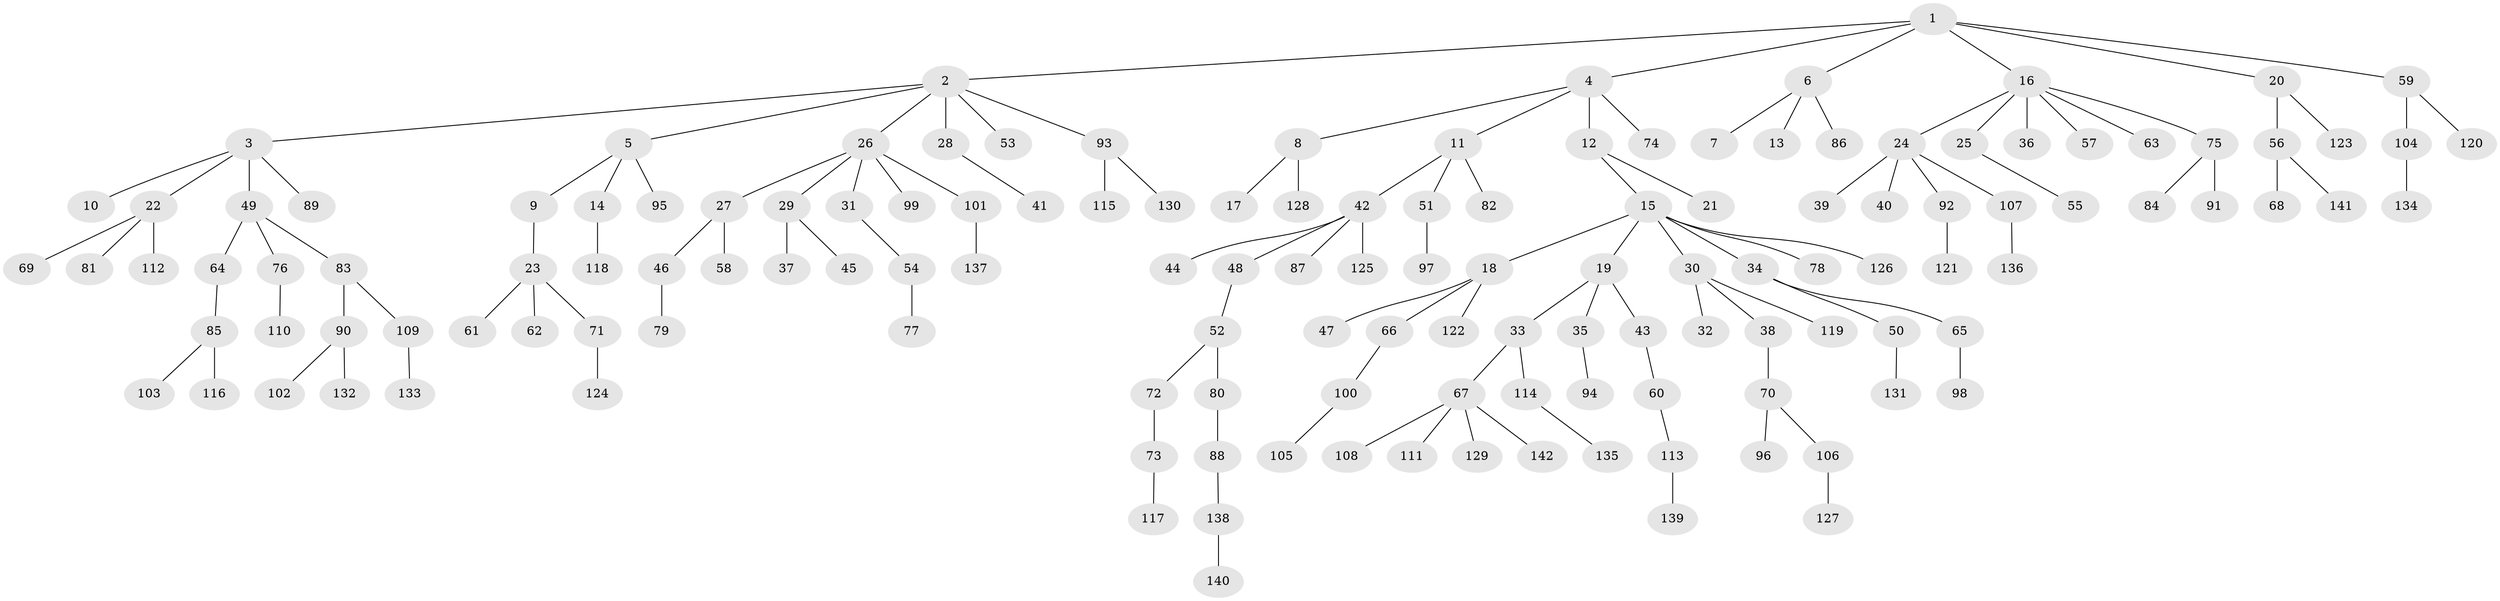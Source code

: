 // coarse degree distribution, {1: 0.7857142857142857, 5: 0.017857142857142856, 2: 0.17857142857142858, 41: 0.017857142857142856}
// Generated by graph-tools (version 1.1) at 2025/57/03/04/25 21:57:08]
// undirected, 142 vertices, 141 edges
graph export_dot {
graph [start="1"]
  node [color=gray90,style=filled];
  1;
  2;
  3;
  4;
  5;
  6;
  7;
  8;
  9;
  10;
  11;
  12;
  13;
  14;
  15;
  16;
  17;
  18;
  19;
  20;
  21;
  22;
  23;
  24;
  25;
  26;
  27;
  28;
  29;
  30;
  31;
  32;
  33;
  34;
  35;
  36;
  37;
  38;
  39;
  40;
  41;
  42;
  43;
  44;
  45;
  46;
  47;
  48;
  49;
  50;
  51;
  52;
  53;
  54;
  55;
  56;
  57;
  58;
  59;
  60;
  61;
  62;
  63;
  64;
  65;
  66;
  67;
  68;
  69;
  70;
  71;
  72;
  73;
  74;
  75;
  76;
  77;
  78;
  79;
  80;
  81;
  82;
  83;
  84;
  85;
  86;
  87;
  88;
  89;
  90;
  91;
  92;
  93;
  94;
  95;
  96;
  97;
  98;
  99;
  100;
  101;
  102;
  103;
  104;
  105;
  106;
  107;
  108;
  109;
  110;
  111;
  112;
  113;
  114;
  115;
  116;
  117;
  118;
  119;
  120;
  121;
  122;
  123;
  124;
  125;
  126;
  127;
  128;
  129;
  130;
  131;
  132;
  133;
  134;
  135;
  136;
  137;
  138;
  139;
  140;
  141;
  142;
  1 -- 2;
  1 -- 4;
  1 -- 6;
  1 -- 16;
  1 -- 20;
  1 -- 59;
  2 -- 3;
  2 -- 5;
  2 -- 26;
  2 -- 28;
  2 -- 53;
  2 -- 93;
  3 -- 10;
  3 -- 22;
  3 -- 49;
  3 -- 89;
  4 -- 8;
  4 -- 11;
  4 -- 12;
  4 -- 74;
  5 -- 9;
  5 -- 14;
  5 -- 95;
  6 -- 7;
  6 -- 13;
  6 -- 86;
  8 -- 17;
  8 -- 128;
  9 -- 23;
  11 -- 42;
  11 -- 51;
  11 -- 82;
  12 -- 15;
  12 -- 21;
  14 -- 118;
  15 -- 18;
  15 -- 19;
  15 -- 30;
  15 -- 34;
  15 -- 78;
  15 -- 126;
  16 -- 24;
  16 -- 25;
  16 -- 36;
  16 -- 57;
  16 -- 63;
  16 -- 75;
  18 -- 47;
  18 -- 66;
  18 -- 122;
  19 -- 33;
  19 -- 35;
  19 -- 43;
  20 -- 56;
  20 -- 123;
  22 -- 69;
  22 -- 81;
  22 -- 112;
  23 -- 61;
  23 -- 62;
  23 -- 71;
  24 -- 39;
  24 -- 40;
  24 -- 92;
  24 -- 107;
  25 -- 55;
  26 -- 27;
  26 -- 29;
  26 -- 31;
  26 -- 99;
  26 -- 101;
  27 -- 46;
  27 -- 58;
  28 -- 41;
  29 -- 37;
  29 -- 45;
  30 -- 32;
  30 -- 38;
  30 -- 119;
  31 -- 54;
  33 -- 67;
  33 -- 114;
  34 -- 50;
  34 -- 65;
  35 -- 94;
  38 -- 70;
  42 -- 44;
  42 -- 48;
  42 -- 87;
  42 -- 125;
  43 -- 60;
  46 -- 79;
  48 -- 52;
  49 -- 64;
  49 -- 76;
  49 -- 83;
  50 -- 131;
  51 -- 97;
  52 -- 72;
  52 -- 80;
  54 -- 77;
  56 -- 68;
  56 -- 141;
  59 -- 104;
  59 -- 120;
  60 -- 113;
  64 -- 85;
  65 -- 98;
  66 -- 100;
  67 -- 108;
  67 -- 111;
  67 -- 129;
  67 -- 142;
  70 -- 96;
  70 -- 106;
  71 -- 124;
  72 -- 73;
  73 -- 117;
  75 -- 84;
  75 -- 91;
  76 -- 110;
  80 -- 88;
  83 -- 90;
  83 -- 109;
  85 -- 103;
  85 -- 116;
  88 -- 138;
  90 -- 102;
  90 -- 132;
  92 -- 121;
  93 -- 115;
  93 -- 130;
  100 -- 105;
  101 -- 137;
  104 -- 134;
  106 -- 127;
  107 -- 136;
  109 -- 133;
  113 -- 139;
  114 -- 135;
  138 -- 140;
}
